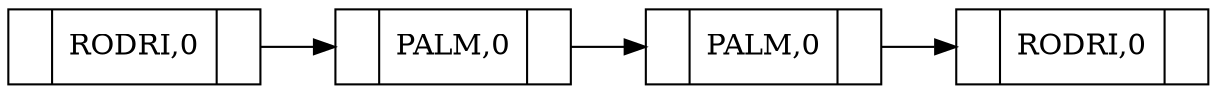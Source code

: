 digraph G{
rankdir = LR;
node [shape= record];
0[label = "{<ref> | <data>RODRI,0 | }"]
1[label = "{<ref> | <data>PALM,0 | }"]
0->1
1[label = "{<ref> | <data>PALM,0 | }"]
2[label = "{<ref> | <data>PALM,0 | }"]
1->2
2[label = "{<ref> | <data>PALM,0 | }"]
3[label = "{<ref> | <data>RODRI,0 | }"]
2->3
3[label = "{<ref> | <data>RODRI,0 | }"]
}